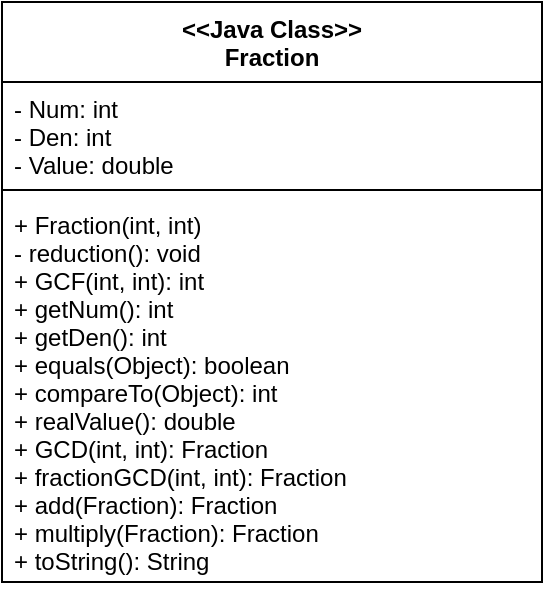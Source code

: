 <mxfile version="13.9.9" type="github"><diagram id="8G_tT_SKjAtgeudRbzQW" name="Page-1"><mxGraphModel dx="1038" dy="491" grid="1" gridSize="10" guides="1" tooltips="1" connect="1" arrows="1" fold="1" page="1" pageScale="1" pageWidth="850" pageHeight="1100" math="0" shadow="0"><root><mxCell id="0"/><mxCell id="1" parent="0"/><mxCell id="9itNaaFzH73JZNezlTGI-1" value="&lt;&lt;Java Class&gt;&gt;&#10;Fraction" style="swimlane;fontStyle=1;align=center;verticalAlign=top;childLayout=stackLayout;horizontal=1;startSize=40;horizontalStack=0;resizeParent=1;resizeParentMax=0;resizeLast=0;collapsible=1;marginBottom=0;" vertex="1" parent="1"><mxGeometry x="69" y="90" width="270" height="290" as="geometry"/></mxCell><mxCell id="9itNaaFzH73JZNezlTGI-2" value="- Num: int&#10;- Den: int&#10;- Value: double" style="text;strokeColor=none;fillColor=none;align=left;verticalAlign=top;spacingLeft=4;spacingRight=4;overflow=hidden;rotatable=0;points=[[0,0.5],[1,0.5]];portConstraint=eastwest;" vertex="1" parent="9itNaaFzH73JZNezlTGI-1"><mxGeometry y="40" width="270" height="50" as="geometry"/></mxCell><mxCell id="9itNaaFzH73JZNezlTGI-3" value="" style="line;strokeWidth=1;fillColor=none;align=left;verticalAlign=middle;spacingTop=-1;spacingLeft=3;spacingRight=3;rotatable=0;labelPosition=right;points=[];portConstraint=eastwest;" vertex="1" parent="9itNaaFzH73JZNezlTGI-1"><mxGeometry y="90" width="270" height="8" as="geometry"/></mxCell><mxCell id="9itNaaFzH73JZNezlTGI-4" value="+ Fraction(int, int)&#10;- reduction(): void&#10;+ GCF(int, int): int&#10;+ getNum(): int&#10;+ getDen(): int&#10;+ equals(Object): boolean&#10;+ compareTo(Object): int&#10;+ realValue(): double&#10;+ GCD(int, int): Fraction&#10;+ fractionGCD(int, int): Fraction&#10;+ add(Fraction): Fraction&#10;+ multiply(Fraction): Fraction&#10;+ toString(): String" style="text;strokeColor=none;fillColor=none;align=left;verticalAlign=top;spacingLeft=4;spacingRight=4;overflow=hidden;rotatable=0;points=[[0,0.5],[1,0.5]];portConstraint=eastwest;" vertex="1" parent="9itNaaFzH73JZNezlTGI-1"><mxGeometry y="98" width="270" height="192" as="geometry"/></mxCell></root></mxGraphModel></diagram></mxfile>